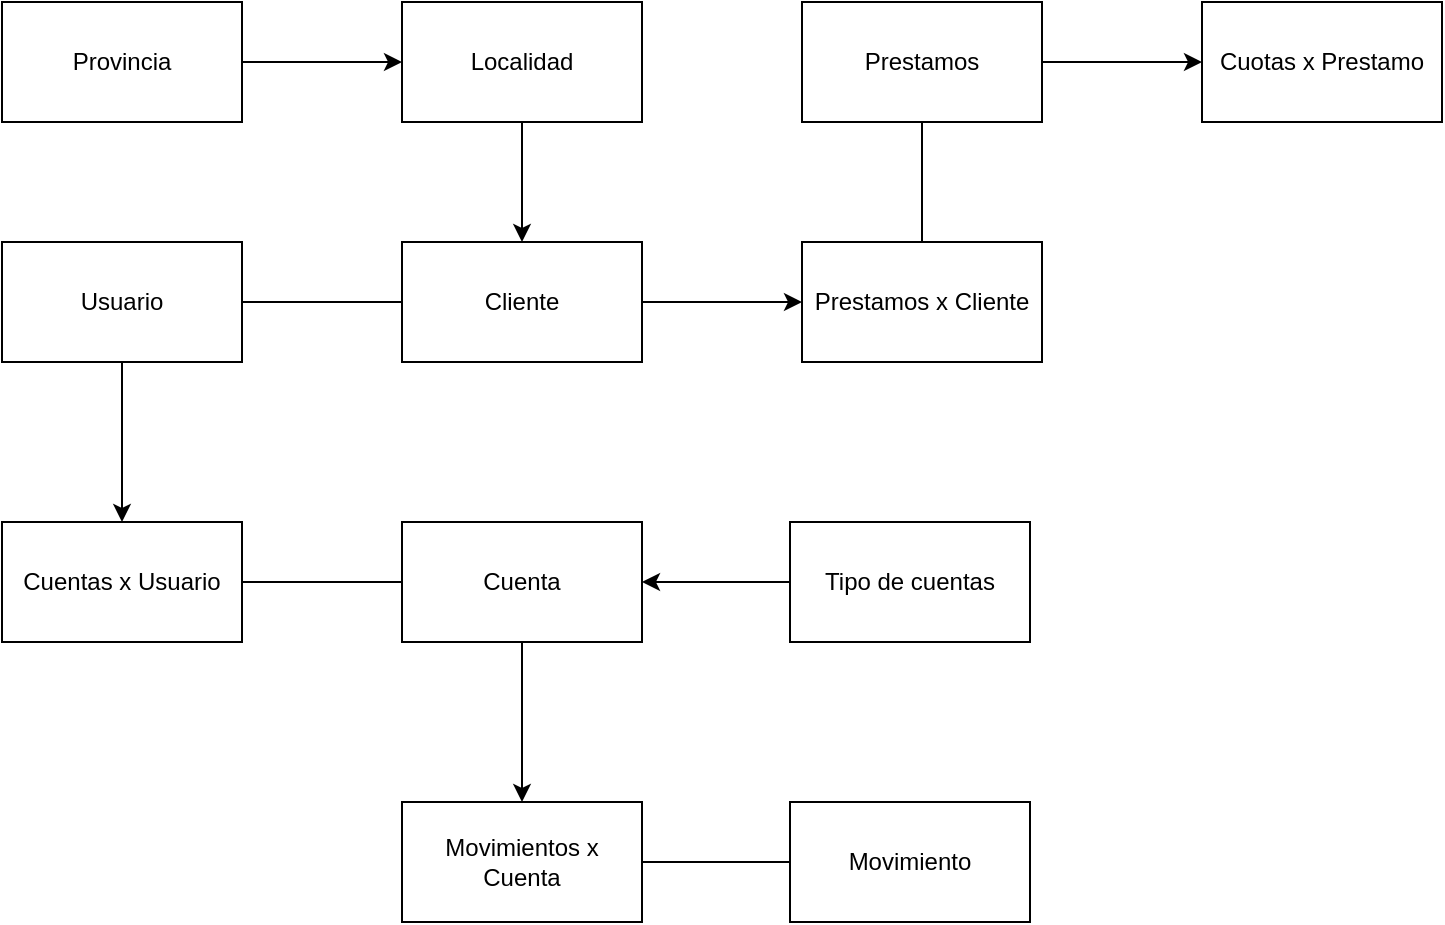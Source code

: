 <mxfile version="13.3.0"><diagram id="_gkLIs0uk-5TrZUXJcpD" name="Page-1"><mxGraphModel dx="1647" dy="479" grid="1" gridSize="10" guides="1" tooltips="1" connect="1" arrows="1" fold="1" page="1" pageScale="1" pageWidth="827" pageHeight="1169" math="0" shadow="0"><root><mxCell id="0"/><mxCell id="1" parent="0"/><mxCell id="7OMqnaxfyBUedHA_ljI--8" value="" style="edgeStyle=orthogonalEdgeStyle;rounded=0;orthogonalLoop=1;jettySize=auto;html=1;entryX=0;entryY=0.5;entryDx=0;entryDy=0;" parent="1" source="7OMqnaxfyBUedHA_ljI--1" target="7OMqnaxfyBUedHA_ljI--21" edge="1"><mxGeometry relative="1" as="geometry"><mxPoint x="360" y="170" as="targetPoint"/></mxGeometry></mxCell><mxCell id="7OMqnaxfyBUedHA_ljI--1" value="&lt;div&gt;Cliente&lt;/div&gt;" style="rounded=0;whiteSpace=wrap;html=1;" parent="1" vertex="1"><mxGeometry x="160" y="140" width="120" height="60" as="geometry"/></mxCell><mxCell id="7OMqnaxfyBUedHA_ljI--12" value="" style="edgeStyle=orthogonalEdgeStyle;rounded=0;orthogonalLoop=1;jettySize=auto;html=1;exitX=0.5;exitY=1;exitDx=0;exitDy=0;" parent="1" source="7OMqnaxfyBUedHA_ljI--18" target="7OMqnaxfyBUedHA_ljI--11" edge="1"><mxGeometry relative="1" as="geometry"/></mxCell><mxCell id="7OMqnaxfyBUedHA_ljI--21" value="Prestamos x Cliente" style="rounded=0;whiteSpace=wrap;html=1;" parent="1" vertex="1"><mxGeometry x="360" y="140" width="120" height="60" as="geometry"/></mxCell><mxCell id="ldl8a7OzUvdiZdzU9j7_-2" value="" style="edgeStyle=orthogonalEdgeStyle;rounded=0;orthogonalLoop=1;jettySize=auto;html=1;" parent="1" source="Hh0oZexJOtV7CmsJegK9-2" target="ldl8a7OzUvdiZdzU9j7_-1" edge="1"><mxGeometry relative="1" as="geometry"/></mxCell><mxCell id="Hh0oZexJOtV7CmsJegK9-2" value="Prestamos" style="rounded=0;whiteSpace=wrap;html=1;" parent="1" vertex="1"><mxGeometry x="360" y="20" width="120" height="60" as="geometry"/></mxCell><mxCell id="ldl8a7OzUvdiZdzU9j7_-1" value="Cuotas x Prestamo" style="rounded=0;whiteSpace=wrap;html=1;" parent="1" vertex="1"><mxGeometry x="560" y="20" width="120" height="60" as="geometry"/></mxCell><mxCell id="7OMqnaxfyBUedHA_ljI--18" value="&lt;div&gt;Cuenta&lt;br&gt;&lt;/div&gt;" style="rounded=0;whiteSpace=wrap;html=1;" parent="1" vertex="1"><mxGeometry x="160" y="280" width="120" height="60" as="geometry"/></mxCell><mxCell id="Hh0oZexJOtV7CmsJegK9-9" value="Cuentas x Usuario" style="rounded=0;whiteSpace=wrap;html=1;" parent="1" vertex="1"><mxGeometry x="-40" y="280" width="120" height="60" as="geometry"/></mxCell><mxCell id="Hh0oZexJOtV7CmsJegK9-17" value="" style="edgeStyle=orthogonalEdgeStyle;rounded=0;orthogonalLoop=1;jettySize=auto;html=1;" parent="1" source="7OMqnaxfyBUedHA_ljI--15" target="7OMqnaxfyBUedHA_ljI--18" edge="1"><mxGeometry relative="1" as="geometry"/></mxCell><mxCell id="7OMqnaxfyBUedHA_ljI--15" value="Tipo de cuentas" style="rounded=0;whiteSpace=wrap;html=1;" parent="1" vertex="1"><mxGeometry x="354" y="280" width="120" height="60" as="geometry"/></mxCell><mxCell id="Hh0oZexJOtV7CmsJegK9-11" value="" style="edgeStyle=orthogonalEdgeStyle;rounded=0;orthogonalLoop=1;jettySize=auto;html=1;" parent="1" source="7OMqnaxfyBUedHA_ljI--4" target="Hh0oZexJOtV7CmsJegK9-9" edge="1"><mxGeometry relative="1" as="geometry"/></mxCell><mxCell id="7OMqnaxfyBUedHA_ljI--4" value="&lt;div&gt;Usuario&lt;/div&gt;" style="rounded=0;whiteSpace=wrap;html=1;" parent="1" vertex="1"><mxGeometry x="-40" y="140" width="120" height="60" as="geometry"/></mxCell><mxCell id="7OMqnaxfyBUedHA_ljI--11" value="Movimientos x Cuenta" style="rounded=0;whiteSpace=wrap;html=1;" parent="1" vertex="1"><mxGeometry x="160" y="420" width="120" height="60" as="geometry"/></mxCell><mxCell id="Hh0oZexJOtV7CmsJegK9-7" value="&lt;div&gt;Movimiento&lt;/div&gt;" style="rounded=0;whiteSpace=wrap;html=1;" parent="1" vertex="1"><mxGeometry x="354" y="420" width="120" height="60" as="geometry"/></mxCell><mxCell id="Hh0oZexJOtV7CmsJegK9-6" value="" style="endArrow=none;html=1;entryX=0.5;entryY=1;entryDx=0;entryDy=0;exitX=0.5;exitY=0;exitDx=0;exitDy=0;" parent="1" source="7OMqnaxfyBUedHA_ljI--21" target="Hh0oZexJOtV7CmsJegK9-2" edge="1"><mxGeometry width="50" height="50" relative="1" as="geometry"><mxPoint x="610" y="150" as="sourcePoint"/><mxPoint x="660" y="100" as="targetPoint"/></mxGeometry></mxCell><mxCell id="Hh0oZexJOtV7CmsJegK9-12" value="" style="endArrow=none;html=1;exitX=1;exitY=0.5;exitDx=0;exitDy=0;entryX=0;entryY=0.5;entryDx=0;entryDy=0;" parent="1" target="7OMqnaxfyBUedHA_ljI--1" edge="1"><mxGeometry width="50" height="50" relative="1" as="geometry"><mxPoint x="80" y="170" as="sourcePoint"/><mxPoint x="150" y="160" as="targetPoint"/></mxGeometry></mxCell><mxCell id="Hh0oZexJOtV7CmsJegK9-15" value="" style="endArrow=none;html=1;exitX=1;exitY=0.5;exitDx=0;exitDy=0;entryX=0;entryY=0.5;entryDx=0;entryDy=0;" parent="1" source="Hh0oZexJOtV7CmsJegK9-9" target="7OMqnaxfyBUedHA_ljI--18" edge="1"><mxGeometry width="50" height="50" relative="1" as="geometry"><mxPoint x="310" y="350" as="sourcePoint"/><mxPoint x="360" y="300" as="targetPoint"/></mxGeometry></mxCell><mxCell id="Hh0oZexJOtV7CmsJegK9-18" value="" style="endArrow=none;html=1;entryX=0;entryY=0.5;entryDx=0;entryDy=0;exitX=1;exitY=0.5;exitDx=0;exitDy=0;" parent="1" source="7OMqnaxfyBUedHA_ljI--11" target="Hh0oZexJOtV7CmsJegK9-7" edge="1"><mxGeometry width="50" height="50" relative="1" as="geometry"><mxPoint x="480" y="450" as="sourcePoint"/><mxPoint x="540" y="400" as="targetPoint"/></mxGeometry></mxCell><mxCell id="B8pmwMQELKfQ9Cq4I_l5-4" style="edgeStyle=orthogonalEdgeStyle;rounded=0;orthogonalLoop=1;jettySize=auto;html=1;entryX=0.5;entryY=0;entryDx=0;entryDy=0;" edge="1" parent="1" source="B8pmwMQELKfQ9Cq4I_l5-1" target="7OMqnaxfyBUedHA_ljI--1"><mxGeometry relative="1" as="geometry"/></mxCell><mxCell id="B8pmwMQELKfQ9Cq4I_l5-1" value="Localidad" style="rounded=0;whiteSpace=wrap;html=1;" vertex="1" parent="1"><mxGeometry x="160" y="20" width="120" height="60" as="geometry"/></mxCell><mxCell id="B8pmwMQELKfQ9Cq4I_l5-3" style="edgeStyle=orthogonalEdgeStyle;rounded=0;orthogonalLoop=1;jettySize=auto;html=1;" edge="1" parent="1" source="B8pmwMQELKfQ9Cq4I_l5-2" target="B8pmwMQELKfQ9Cq4I_l5-1"><mxGeometry relative="1" as="geometry"/></mxCell><mxCell id="B8pmwMQELKfQ9Cq4I_l5-2" value="Provincia" style="rounded=0;whiteSpace=wrap;html=1;" vertex="1" parent="1"><mxGeometry x="-40" y="20" width="120" height="60" as="geometry"/></mxCell></root></mxGraphModel></diagram></mxfile>